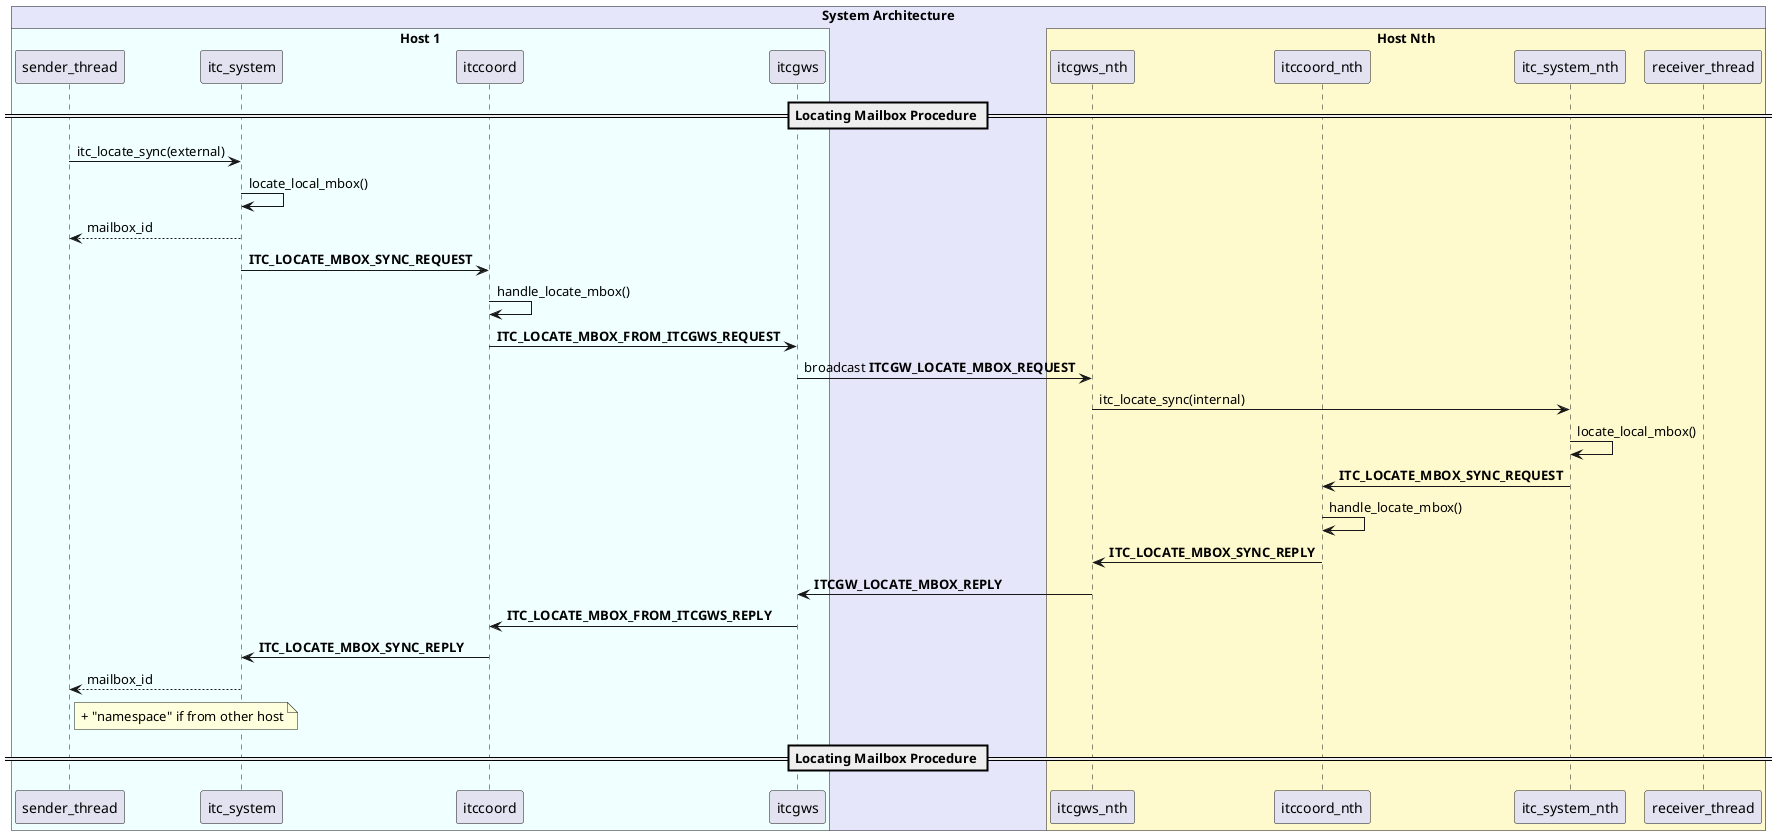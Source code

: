 @startuml
!pragma teoz true
box "System Architecture" #Lavender
box "Host 1" #Azure
participant sender_thread
participant itc_system
participant itccoord
participant itcgws
end box

box "Host Nth" #LemonChiffon
participant itcgws_nth
participant itccoord_nth
participant itc_system_nth
participant receiver_thread
end box
end box

== Locating Mailbox Procedure ==
sender_thread -> itc_system: itc_locate_sync(external)
itc_system -> itc_system: locate_local_mbox()
itc_system --> sender_thread: mailbox_id
itc_system -> itccoord: **ITC_LOCATE_MBOX_SYNC_REQUEST**
itccoord -> itccoord: handle_locate_mbox()
itccoord -> itcgws: **ITC_LOCATE_MBOX_FROM_ITCGWS_REQUEST**

itcgws -> itcgws_nth: broadcast **ITCGW_LOCATE_MBOX_REQUEST**

itcgws_nth -> itc_system_nth: itc_locate_sync(internal)
itc_system_nth -> itc_system_nth: locate_local_mbox()
itc_system_nth -> itccoord_nth: **ITC_LOCATE_MBOX_SYNC_REQUEST**
itccoord_nth-> itccoord_nth: handle_locate_mbox()
itccoord_nth -> itcgws_nth: **ITC_LOCATE_MBOX_SYNC_REPLY**

itcgws_nth -> itcgws: **ITCGW_LOCATE_MBOX_REPLY**

itcgws -> itccoord: **ITC_LOCATE_MBOX_FROM_ITCGWS_REPLY**
itccoord -> itc_system: **ITC_LOCATE_MBOX_SYNC_REPLY**
itc_system --> sender_thread: mailbox_id
note right of sender_thread
    + "namespace" if from other host
end note
== Locating Mailbox Procedure ==

@enduml
